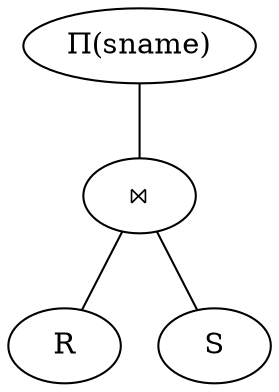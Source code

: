 digraph {
    edge[arrowhead="none"];
    "join" [label="⋈"];

    "Π(sname)" -> "join";
    "join" -> "R";
    "join" -> "S";
}
